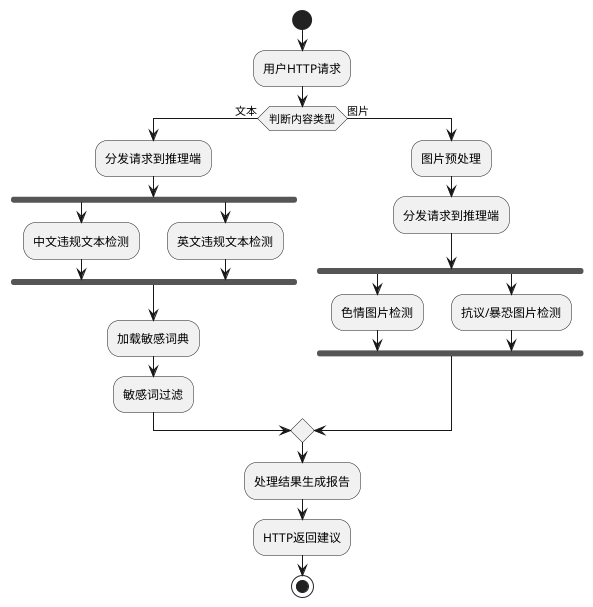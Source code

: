 @startuml
'https://plantuml.com/activity-diagram-beta
'skinparam dpi 800
'scale 500 width
'scale 960 height
start
    :用户HTTP请求;
if (判断内容类型) then (文本)
    ' -[dotted]->
    ' :违规文本检测\n （待完善）;
    ' -[dotted]->
    :分发请求到推理端;
    fork
        :中文违规文本检测;
    fork again
        :英文违规文本检测;
    end fork
    :加载敏感词典;
    :敏感词过滤;
else (图片)
    :图片预处理;
    :分发请求到推理端;
    fork
       :色情图片检测;
    fork again
       :抗议/暴恐图片检测;
    end fork
endif
:处理结果生成报告;
:HTTP返回建议;
stop
@enduml




